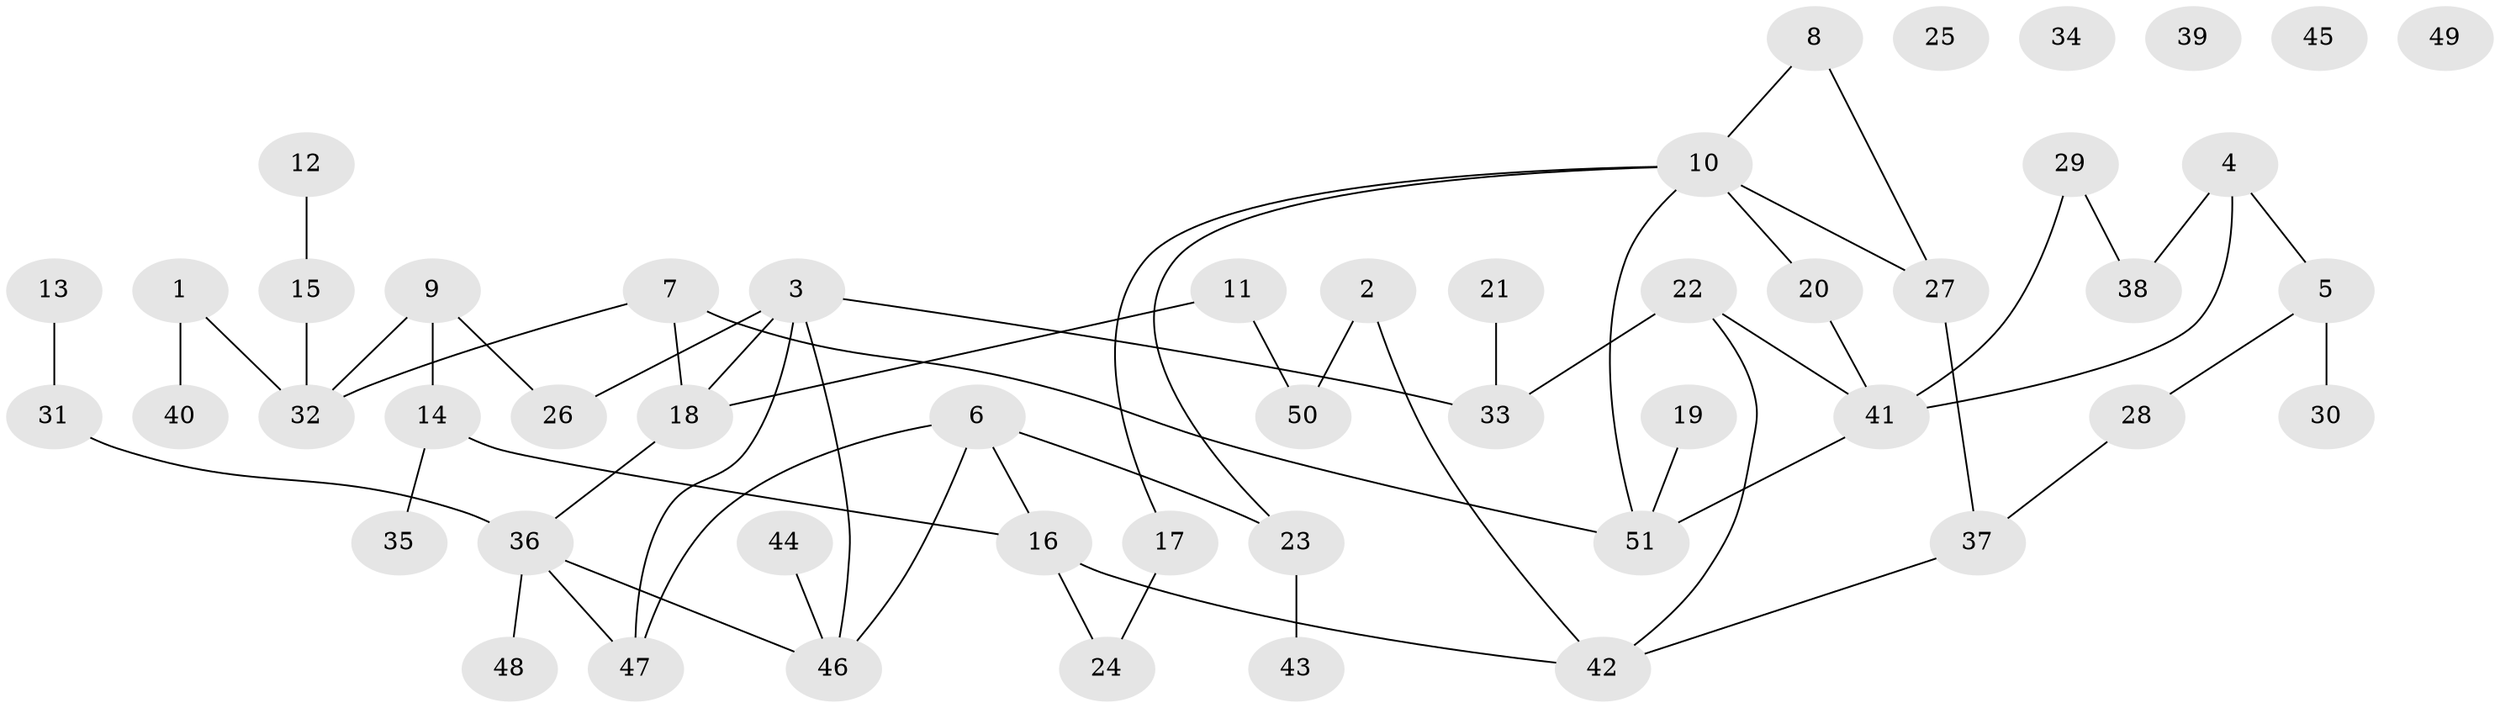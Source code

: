// Generated by graph-tools (version 1.1) at 2025/00/03/09/25 03:00:54]
// undirected, 51 vertices, 60 edges
graph export_dot {
graph [start="1"]
  node [color=gray90,style=filled];
  1;
  2;
  3;
  4;
  5;
  6;
  7;
  8;
  9;
  10;
  11;
  12;
  13;
  14;
  15;
  16;
  17;
  18;
  19;
  20;
  21;
  22;
  23;
  24;
  25;
  26;
  27;
  28;
  29;
  30;
  31;
  32;
  33;
  34;
  35;
  36;
  37;
  38;
  39;
  40;
  41;
  42;
  43;
  44;
  45;
  46;
  47;
  48;
  49;
  50;
  51;
  1 -- 32;
  1 -- 40;
  2 -- 42;
  2 -- 50;
  3 -- 18;
  3 -- 26;
  3 -- 33;
  3 -- 46;
  3 -- 47;
  4 -- 5;
  4 -- 38;
  4 -- 41;
  5 -- 28;
  5 -- 30;
  6 -- 16;
  6 -- 23;
  6 -- 46;
  6 -- 47;
  7 -- 18;
  7 -- 32;
  7 -- 51;
  8 -- 10;
  8 -- 27;
  9 -- 14;
  9 -- 26;
  9 -- 32;
  10 -- 17;
  10 -- 20;
  10 -- 23;
  10 -- 27;
  10 -- 51;
  11 -- 18;
  11 -- 50;
  12 -- 15;
  13 -- 31;
  14 -- 16;
  14 -- 35;
  15 -- 32;
  16 -- 24;
  16 -- 42;
  17 -- 24;
  18 -- 36;
  19 -- 51;
  20 -- 41;
  21 -- 33;
  22 -- 33;
  22 -- 41;
  22 -- 42;
  23 -- 43;
  27 -- 37;
  28 -- 37;
  29 -- 38;
  29 -- 41;
  31 -- 36;
  36 -- 46;
  36 -- 47;
  36 -- 48;
  37 -- 42;
  41 -- 51;
  44 -- 46;
}
